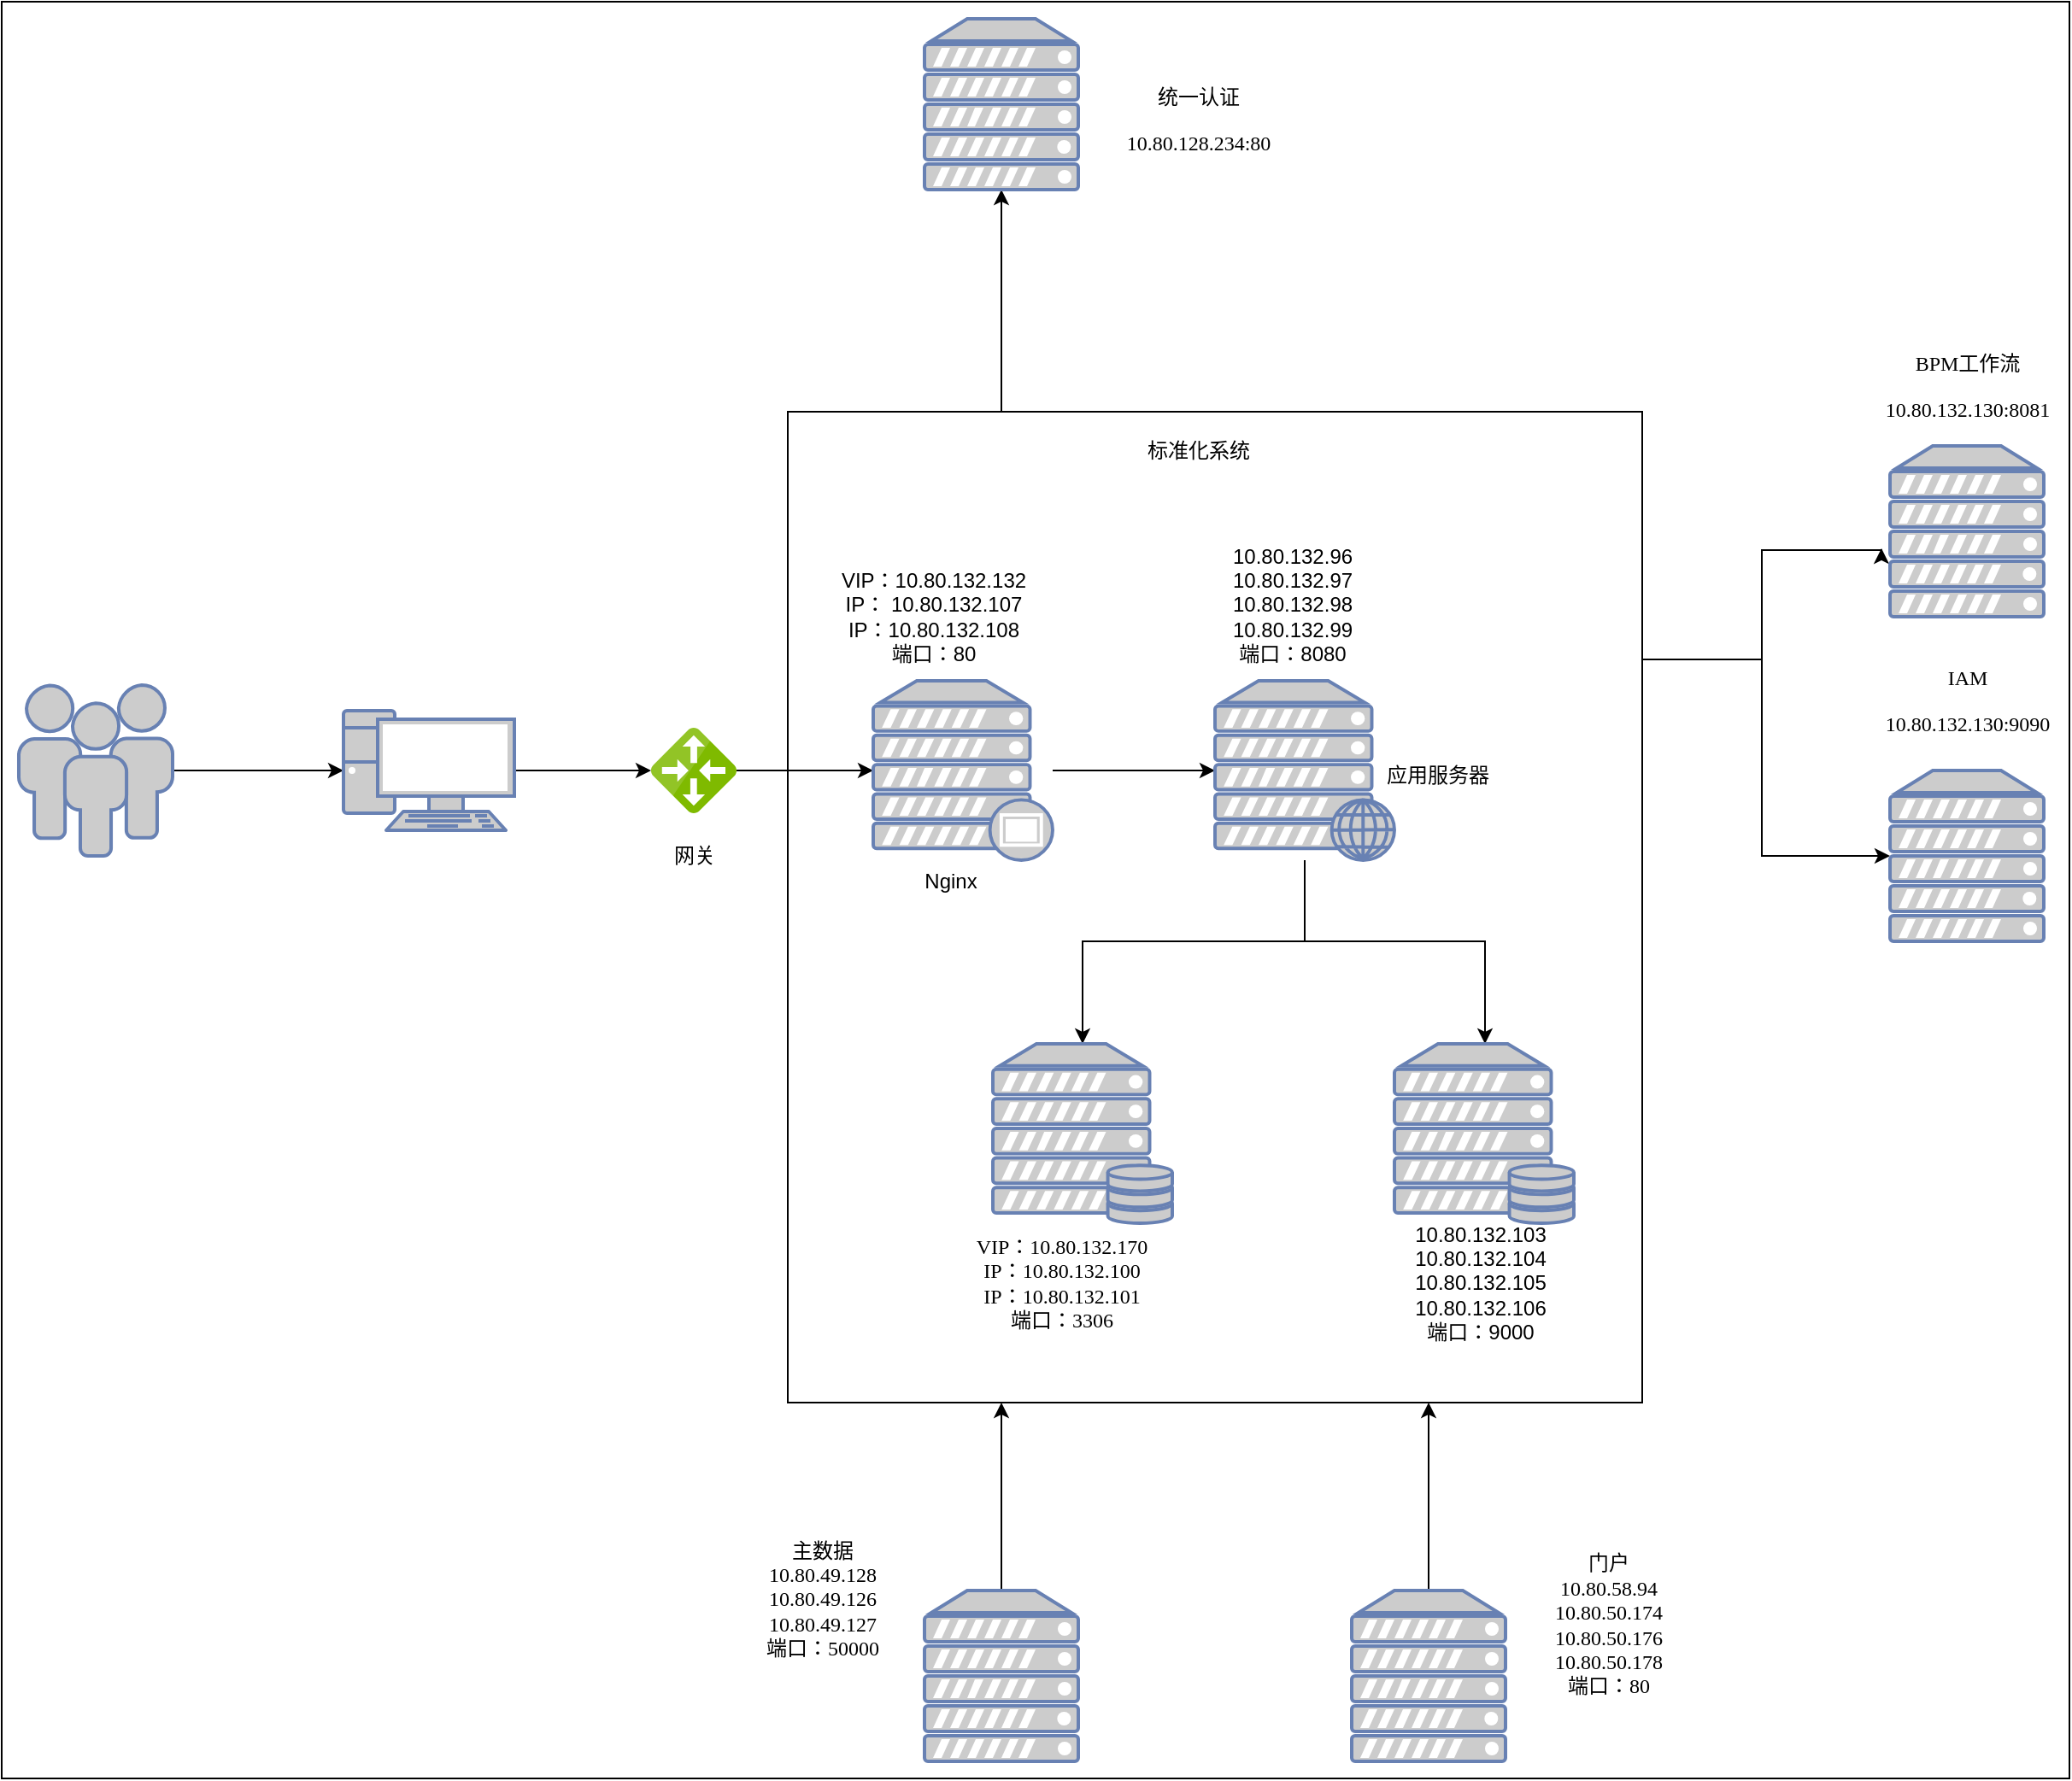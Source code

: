 <mxfile version="21.7.2" type="github">
  <diagram name="第 1 页" id="YmRKI3l9w40oKkNNPZ9a">
    <mxGraphModel dx="2876" dy="2240" grid="1" gridSize="10" guides="1" tooltips="1" connect="1" arrows="1" fold="1" page="1" pageScale="1" pageWidth="827" pageHeight="1169" math="0" shadow="0">
      <root>
        <mxCell id="0" />
        <mxCell id="1" parent="0" />
        <mxCell id="N9cJ3pIzffUjae3OUTJb-40" value="" style="rounded=0;whiteSpace=wrap;html=1;" vertex="1" parent="1">
          <mxGeometry x="-70" y="-150" width="1210" height="1040" as="geometry" />
        </mxCell>
        <mxCell id="N9cJ3pIzffUjae3OUTJb-25" style="edgeStyle=orthogonalEdgeStyle;rounded=0;orthogonalLoop=1;jettySize=auto;html=1;exitX=0.25;exitY=0;exitDx=0;exitDy=0;" edge="1" parent="1" source="N9cJ3pIzffUjae3OUTJb-21" target="N9cJ3pIzffUjae3OUTJb-22">
          <mxGeometry relative="1" as="geometry" />
        </mxCell>
        <mxCell id="N9cJ3pIzffUjae3OUTJb-30" style="edgeStyle=orthogonalEdgeStyle;rounded=0;orthogonalLoop=1;jettySize=auto;html=1;exitX=1;exitY=0.25;exitDx=0;exitDy=0;" edge="1" parent="1" source="N9cJ3pIzffUjae3OUTJb-21">
          <mxGeometry relative="1" as="geometry">
            <mxPoint x="1030" y="170" as="targetPoint" />
            <Array as="points">
              <mxPoint x="960" y="235" />
              <mxPoint x="960" y="171" />
            </Array>
          </mxGeometry>
        </mxCell>
        <mxCell id="N9cJ3pIzffUjae3OUTJb-31" style="edgeStyle=orthogonalEdgeStyle;rounded=0;orthogonalLoop=1;jettySize=auto;html=1;exitX=1;exitY=0.25;exitDx=0;exitDy=0;entryX=0;entryY=0.5;entryDx=0;entryDy=0;entryPerimeter=0;" edge="1" parent="1" source="N9cJ3pIzffUjae3OUTJb-21" target="N9cJ3pIzffUjae3OUTJb-28">
          <mxGeometry relative="1" as="geometry">
            <Array as="points">
              <mxPoint x="960" y="235" />
              <mxPoint x="960" y="350" />
            </Array>
          </mxGeometry>
        </mxCell>
        <mxCell id="N9cJ3pIzffUjae3OUTJb-21" value="" style="rounded=0;whiteSpace=wrap;html=1;" vertex="1" parent="1">
          <mxGeometry x="390" y="90" width="500" height="580" as="geometry" />
        </mxCell>
        <mxCell id="N9cJ3pIzffUjae3OUTJb-3" value="" style="edgeStyle=orthogonalEdgeStyle;rounded=0;orthogonalLoop=1;jettySize=auto;html=1;" edge="1" parent="1" source="N9cJ3pIzffUjae3OUTJb-1" target="N9cJ3pIzffUjae3OUTJb-2">
          <mxGeometry relative="1" as="geometry" />
        </mxCell>
        <mxCell id="N9cJ3pIzffUjae3OUTJb-1" value="" style="fontColor=#0066CC;verticalAlign=top;verticalLabelPosition=bottom;labelPosition=center;align=center;html=1;outlineConnect=0;fillColor=#CCCCCC;strokeColor=#6881B3;gradientColor=none;gradientDirection=north;strokeWidth=2;shape=mxgraph.networks.users;" vertex="1" parent="1">
          <mxGeometry x="-60" y="250" width="90" height="100" as="geometry" />
        </mxCell>
        <mxCell id="N9cJ3pIzffUjae3OUTJb-5" value="" style="edgeStyle=orthogonalEdgeStyle;rounded=0;orthogonalLoop=1;jettySize=auto;html=1;" edge="1" parent="1" source="N9cJ3pIzffUjae3OUTJb-2" target="N9cJ3pIzffUjae3OUTJb-4">
          <mxGeometry relative="1" as="geometry" />
        </mxCell>
        <mxCell id="N9cJ3pIzffUjae3OUTJb-2" value="" style="fontColor=#0066CC;verticalAlign=top;verticalLabelPosition=bottom;labelPosition=center;align=center;html=1;outlineConnect=0;fillColor=#CCCCCC;strokeColor=#6881B3;gradientColor=none;gradientDirection=north;strokeWidth=2;shape=mxgraph.networks.pc;" vertex="1" parent="1">
          <mxGeometry x="130" y="265" width="100" height="70" as="geometry" />
        </mxCell>
        <mxCell id="N9cJ3pIzffUjae3OUTJb-7" value="" style="edgeStyle=orthogonalEdgeStyle;rounded=0;orthogonalLoop=1;jettySize=auto;html=1;" edge="1" parent="1" source="N9cJ3pIzffUjae3OUTJb-4" target="N9cJ3pIzffUjae3OUTJb-6">
          <mxGeometry relative="1" as="geometry" />
        </mxCell>
        <mxCell id="N9cJ3pIzffUjae3OUTJb-4" value="" style="image;sketch=0;aspect=fixed;html=1;points=[];align=center;fontSize=12;image=img/lib/mscae/Local_Network_Gateways.svg;" vertex="1" parent="1">
          <mxGeometry x="310" y="275" width="50" height="50" as="geometry" />
        </mxCell>
        <mxCell id="N9cJ3pIzffUjae3OUTJb-9" value="" style="edgeStyle=orthogonalEdgeStyle;rounded=0;orthogonalLoop=1;jettySize=auto;html=1;" edge="1" parent="1" source="N9cJ3pIzffUjae3OUTJb-6" target="N9cJ3pIzffUjae3OUTJb-8">
          <mxGeometry relative="1" as="geometry" />
        </mxCell>
        <mxCell id="N9cJ3pIzffUjae3OUTJb-6" value="" style="fontColor=#0066CC;verticalAlign=top;verticalLabelPosition=bottom;labelPosition=center;align=center;html=1;outlineConnect=0;fillColor=#CCCCCC;strokeColor=#6881B3;gradientColor=none;gradientDirection=north;strokeWidth=2;shape=mxgraph.networks.proxy_server;" vertex="1" parent="1">
          <mxGeometry x="440" y="247.5" width="105" height="105" as="geometry" />
        </mxCell>
        <mxCell id="N9cJ3pIzffUjae3OUTJb-13" style="edgeStyle=orthogonalEdgeStyle;rounded=0;orthogonalLoop=1;jettySize=auto;html=1;entryX=0.5;entryY=0;entryDx=0;entryDy=0;entryPerimeter=0;" edge="1" parent="1" source="N9cJ3pIzffUjae3OUTJb-8" target="N9cJ3pIzffUjae3OUTJb-10">
          <mxGeometry relative="1" as="geometry">
            <Array as="points">
              <mxPoint x="693" y="400" />
              <mxPoint x="563" y="400" />
            </Array>
          </mxGeometry>
        </mxCell>
        <mxCell id="N9cJ3pIzffUjae3OUTJb-14" style="edgeStyle=orthogonalEdgeStyle;rounded=0;orthogonalLoop=1;jettySize=auto;html=1;" edge="1" parent="1" source="N9cJ3pIzffUjae3OUTJb-8" target="N9cJ3pIzffUjae3OUTJb-11">
          <mxGeometry relative="1" as="geometry">
            <Array as="points">
              <mxPoint x="693" y="400" />
              <mxPoint x="798" y="400" />
            </Array>
          </mxGeometry>
        </mxCell>
        <mxCell id="N9cJ3pIzffUjae3OUTJb-8" value="" style="fontColor=#0066CC;verticalAlign=top;verticalLabelPosition=bottom;labelPosition=center;align=center;html=1;outlineConnect=0;fillColor=#CCCCCC;strokeColor=#6881B3;gradientColor=none;gradientDirection=north;strokeWidth=2;shape=mxgraph.networks.web_server;" vertex="1" parent="1">
          <mxGeometry x="640" y="247.5" width="105" height="105" as="geometry" />
        </mxCell>
        <mxCell id="N9cJ3pIzffUjae3OUTJb-10" value="" style="fontColor=#0066CC;verticalAlign=top;verticalLabelPosition=bottom;labelPosition=center;align=center;html=1;outlineConnect=0;fillColor=#CCCCCC;strokeColor=#6881B3;gradientColor=none;gradientDirection=north;strokeWidth=2;shape=mxgraph.networks.server_storage;" vertex="1" parent="1">
          <mxGeometry x="510" y="460" width="105" height="105" as="geometry" />
        </mxCell>
        <mxCell id="N9cJ3pIzffUjae3OUTJb-11" value="" style="fontColor=#0066CC;verticalAlign=top;verticalLabelPosition=bottom;labelPosition=center;align=center;html=1;outlineConnect=0;fillColor=#CCCCCC;strokeColor=#6881B3;gradientColor=none;gradientDirection=north;strokeWidth=2;shape=mxgraph.networks.server_storage;" vertex="1" parent="1">
          <mxGeometry x="745" y="460" width="105" height="105" as="geometry" />
        </mxCell>
        <mxCell id="N9cJ3pIzffUjae3OUTJb-12" value="网关" style="text;html=1;align=center;verticalAlign=middle;resizable=0;points=[];autosize=1;strokeColor=none;fillColor=none;" vertex="1" parent="1">
          <mxGeometry x="310" y="335" width="50" height="30" as="geometry" />
        </mxCell>
        <mxCell id="N9cJ3pIzffUjae3OUTJb-15" value="VIP：10.80.132.132&lt;br&gt;IP：&amp;nbsp;10.80.132.107&lt;br&gt;IP：10.80.132.108&lt;br&gt;端口：80" style="text;html=1;align=center;verticalAlign=middle;resizable=0;points=[];autosize=1;strokeColor=none;fillColor=none;" vertex="1" parent="1">
          <mxGeometry x="410" y="175" width="130" height="70" as="geometry" />
        </mxCell>
        <mxCell id="N9cJ3pIzffUjae3OUTJb-16" value="Nginx" style="text;html=1;align=center;verticalAlign=middle;resizable=0;points=[];autosize=1;strokeColor=none;fillColor=none;" vertex="1" parent="1">
          <mxGeometry x="460" y="350" width="50" height="30" as="geometry" />
        </mxCell>
        <mxCell id="N9cJ3pIzffUjae3OUTJb-17" value="应用服务器" style="text;html=1;align=center;verticalAlign=middle;resizable=0;points=[];autosize=1;strokeColor=none;fillColor=none;" vertex="1" parent="1">
          <mxGeometry x="730" y="288" width="80" height="30" as="geometry" />
        </mxCell>
        <mxCell id="N9cJ3pIzffUjae3OUTJb-18" value="&lt;div&gt;10.80.132.96&lt;/div&gt;&lt;div&gt;10.80.132.97&lt;/div&gt;&lt;div&gt;10.80.132.98&lt;/div&gt;&lt;div&gt;10.80.132.99&lt;/div&gt;&lt;div&gt;端口：8080&lt;/div&gt;" style="text;html=1;align=center;verticalAlign=middle;resizable=0;points=[];autosize=1;strokeColor=none;fillColor=none;" vertex="1" parent="1">
          <mxGeometry x="640" y="157.5" width="90" height="90" as="geometry" />
        </mxCell>
        <mxCell id="N9cJ3pIzffUjae3OUTJb-19" value="&lt;div&gt;&lt;div&gt;&lt;font face=&quot;宋体&quot;&gt;VIP：10.80.132.170&lt;/font&gt;&lt;/div&gt;&lt;div&gt;&lt;font face=&quot;宋体&quot;&gt;IP：10.80.132.100&lt;/font&gt;&lt;/div&gt;&lt;div&gt;&lt;font face=&quot;宋体&quot;&gt;IP：10.80.132.101&lt;/font&gt;&lt;/div&gt;&lt;/div&gt;&lt;div&gt;&lt;font face=&quot;宋体&quot;&gt;端口：3306&lt;/font&gt;&lt;/div&gt;" style="text;html=1;align=center;verticalAlign=middle;resizable=0;points=[];autosize=1;strokeColor=none;fillColor=none;" vertex="1" parent="1">
          <mxGeometry x="485" y="565" width="130" height="70" as="geometry" />
        </mxCell>
        <mxCell id="N9cJ3pIzffUjae3OUTJb-20" value="&lt;div&gt;10.80.132.103&lt;/div&gt;&lt;div&gt;10.80.132.104&lt;/div&gt;&lt;div&gt;10.80.132.105&lt;/div&gt;&lt;div&gt;10.80.132.106&lt;/div&gt;&lt;div&gt;端口：9000&lt;/div&gt;" style="text;html=1;align=center;verticalAlign=middle;resizable=0;points=[];autosize=1;strokeColor=none;fillColor=none;" vertex="1" parent="1">
          <mxGeometry x="745" y="555" width="100" height="90" as="geometry" />
        </mxCell>
        <mxCell id="N9cJ3pIzffUjae3OUTJb-22" value="" style="fontColor=#0066CC;verticalAlign=top;verticalLabelPosition=bottom;labelPosition=center;align=center;html=1;outlineConnect=0;fillColor=#CCCCCC;strokeColor=#6881B3;gradientColor=none;gradientDirection=north;strokeWidth=2;shape=mxgraph.networks.server;" vertex="1" parent="1">
          <mxGeometry x="470" y="-140" width="90" height="100" as="geometry" />
        </mxCell>
        <mxCell id="N9cJ3pIzffUjae3OUTJb-23" value="标准化系统" style="text;html=1;align=center;verticalAlign=middle;resizable=0;points=[];autosize=1;strokeColor=none;fillColor=none;" vertex="1" parent="1">
          <mxGeometry x="590" y="98" width="80" height="30" as="geometry" />
        </mxCell>
        <mxCell id="N9cJ3pIzffUjae3OUTJb-24" value="&lt;font face=&quot;Times New Roman&quot;&gt;统一认证&lt;br&gt;&lt;/font&gt;&lt;p class=&quot;MsoNormal&quot;&gt;&lt;font face=&quot;Times New Roman&quot;&gt;10.80.128.234:80&lt;/font&gt;&lt;/p&gt;" style="text;html=1;align=center;verticalAlign=middle;resizable=0;points=[];autosize=1;strokeColor=none;fillColor=none;" vertex="1" parent="1">
          <mxGeometry x="575" y="-110" width="110" height="70" as="geometry" />
        </mxCell>
        <mxCell id="N9cJ3pIzffUjae3OUTJb-26" value="" style="fontColor=#0066CC;verticalAlign=top;verticalLabelPosition=bottom;labelPosition=center;align=center;html=1;outlineConnect=0;fillColor=#CCCCCC;strokeColor=#6881B3;gradientColor=none;gradientDirection=north;strokeWidth=2;shape=mxgraph.networks.server;" vertex="1" parent="1">
          <mxGeometry x="1035" y="110" width="90" height="100" as="geometry" />
        </mxCell>
        <mxCell id="N9cJ3pIzffUjae3OUTJb-27" value="&lt;p style=&quot;&quot; class=&quot;MsoNormal&quot;&gt;&lt;font style=&quot;font-size: 12px;&quot; face=&quot;Times New Roman&quot;&gt;BPM工作流&lt;/font&gt;&lt;/p&gt;&lt;p style=&quot;&quot; class=&quot;MsoNormal&quot;&gt;&lt;font style=&quot;font-size: 12px;&quot; face=&quot;Times New Roman&quot;&gt;10.80.132.130:8081&lt;/font&gt;&lt;/p&gt;" style="text;html=1;align=center;verticalAlign=middle;resizable=0;points=[];autosize=1;strokeColor=none;fillColor=none;" vertex="1" parent="1">
          <mxGeometry x="1020" y="35" width="120" height="80" as="geometry" />
        </mxCell>
        <mxCell id="N9cJ3pIzffUjae3OUTJb-28" value="" style="fontColor=#0066CC;verticalAlign=top;verticalLabelPosition=bottom;labelPosition=center;align=center;html=1;outlineConnect=0;fillColor=#CCCCCC;strokeColor=#6881B3;gradientColor=none;gradientDirection=north;strokeWidth=2;shape=mxgraph.networks.server;" vertex="1" parent="1">
          <mxGeometry x="1035" y="300" width="90" height="100" as="geometry" />
        </mxCell>
        <mxCell id="N9cJ3pIzffUjae3OUTJb-29" value="&lt;font face=&quot;Times New Roman&quot;&gt;IAM&lt;br&gt;&lt;/font&gt;&lt;p class=&quot;MsoNormal&quot;&gt;&lt;font face=&quot;Times New Roman&quot;&gt;10.80.132.130:9090&lt;/font&gt;&lt;/p&gt;" style="text;html=1;align=center;verticalAlign=middle;resizable=0;points=[];autosize=1;strokeColor=none;fillColor=none;" vertex="1" parent="1">
          <mxGeometry x="1020" y="230" width="120" height="70" as="geometry" />
        </mxCell>
        <mxCell id="N9cJ3pIzffUjae3OUTJb-35" style="edgeStyle=orthogonalEdgeStyle;rounded=0;orthogonalLoop=1;jettySize=auto;html=1;exitX=0.5;exitY=0;exitDx=0;exitDy=0;exitPerimeter=0;entryX=0.25;entryY=1;entryDx=0;entryDy=0;" edge="1" parent="1" source="N9cJ3pIzffUjae3OUTJb-32" target="N9cJ3pIzffUjae3OUTJb-21">
          <mxGeometry relative="1" as="geometry" />
        </mxCell>
        <mxCell id="N9cJ3pIzffUjae3OUTJb-32" value="" style="fontColor=#0066CC;verticalAlign=top;verticalLabelPosition=bottom;labelPosition=center;align=center;html=1;outlineConnect=0;fillColor=#CCCCCC;strokeColor=#6881B3;gradientColor=none;gradientDirection=north;strokeWidth=2;shape=mxgraph.networks.server;" vertex="1" parent="1">
          <mxGeometry x="470" y="780" width="90" height="100" as="geometry" />
        </mxCell>
        <mxCell id="N9cJ3pIzffUjae3OUTJb-34" value="&lt;div&gt;&lt;div&gt;&lt;div&gt;&lt;font face=&quot;宋体&quot;&gt;主数据&lt;/font&gt;&lt;/div&gt;&lt;div&gt;&lt;font face=&quot;宋体&quot;&gt;10.80.49.128&lt;/font&gt;&lt;/div&gt;&lt;div&gt;&lt;font face=&quot;宋体&quot;&gt;10.80.49.126&lt;/font&gt;&lt;/div&gt;&lt;div&gt;&lt;font face=&quot;宋体&quot;&gt;10.80.49.127&lt;/font&gt;&lt;/div&gt;&lt;/div&gt;&lt;/div&gt;&lt;div&gt;&lt;font face=&quot;宋体&quot;&gt;端口：50000&lt;/font&gt;&lt;/div&gt;" style="text;html=1;align=center;verticalAlign=middle;resizable=0;points=[];autosize=1;strokeColor=none;fillColor=none;" vertex="1" parent="1">
          <mxGeometry x="360" y="740" width="100" height="90" as="geometry" />
        </mxCell>
        <mxCell id="N9cJ3pIzffUjae3OUTJb-39" style="edgeStyle=orthogonalEdgeStyle;rounded=0;orthogonalLoop=1;jettySize=auto;html=1;exitX=0.5;exitY=0;exitDx=0;exitDy=0;exitPerimeter=0;entryX=0.75;entryY=1;entryDx=0;entryDy=0;" edge="1" parent="1" source="N9cJ3pIzffUjae3OUTJb-36" target="N9cJ3pIzffUjae3OUTJb-21">
          <mxGeometry relative="1" as="geometry" />
        </mxCell>
        <mxCell id="N9cJ3pIzffUjae3OUTJb-36" value="" style="fontColor=#0066CC;verticalAlign=top;verticalLabelPosition=bottom;labelPosition=center;align=center;html=1;outlineConnect=0;fillColor=#CCCCCC;strokeColor=#6881B3;gradientColor=none;gradientDirection=north;strokeWidth=2;shape=mxgraph.networks.server;" vertex="1" parent="1">
          <mxGeometry x="720" y="780" width="90" height="100" as="geometry" />
        </mxCell>
        <mxCell id="N9cJ3pIzffUjae3OUTJb-37" value="&lt;div&gt;&lt;div&gt;&lt;font face=&quot;宋体&quot;&gt;门户&lt;/font&gt;&lt;/div&gt;&lt;div&gt;&lt;font face=&quot;宋体&quot;&gt;10.80.58.94&lt;/font&gt;&lt;/div&gt;&lt;div&gt;&lt;font face=&quot;宋体&quot;&gt;10.80.50.174&lt;/font&gt;&lt;/div&gt;&lt;div&gt;&lt;font face=&quot;宋体&quot;&gt;10.80.50.176&lt;/font&gt;&lt;/div&gt;&lt;div&gt;&lt;font face=&quot;宋体&quot;&gt;10.80.50.178&lt;/font&gt;&lt;/div&gt;&lt;/div&gt;&lt;div&gt;&lt;font face=&quot;宋体&quot;&gt;端口：80&lt;/font&gt;&lt;/div&gt;" style="text;html=1;align=center;verticalAlign=middle;resizable=0;points=[];autosize=1;strokeColor=none;fillColor=none;" vertex="1" parent="1">
          <mxGeometry x="820" y="750" width="100" height="100" as="geometry" />
        </mxCell>
      </root>
    </mxGraphModel>
  </diagram>
</mxfile>
